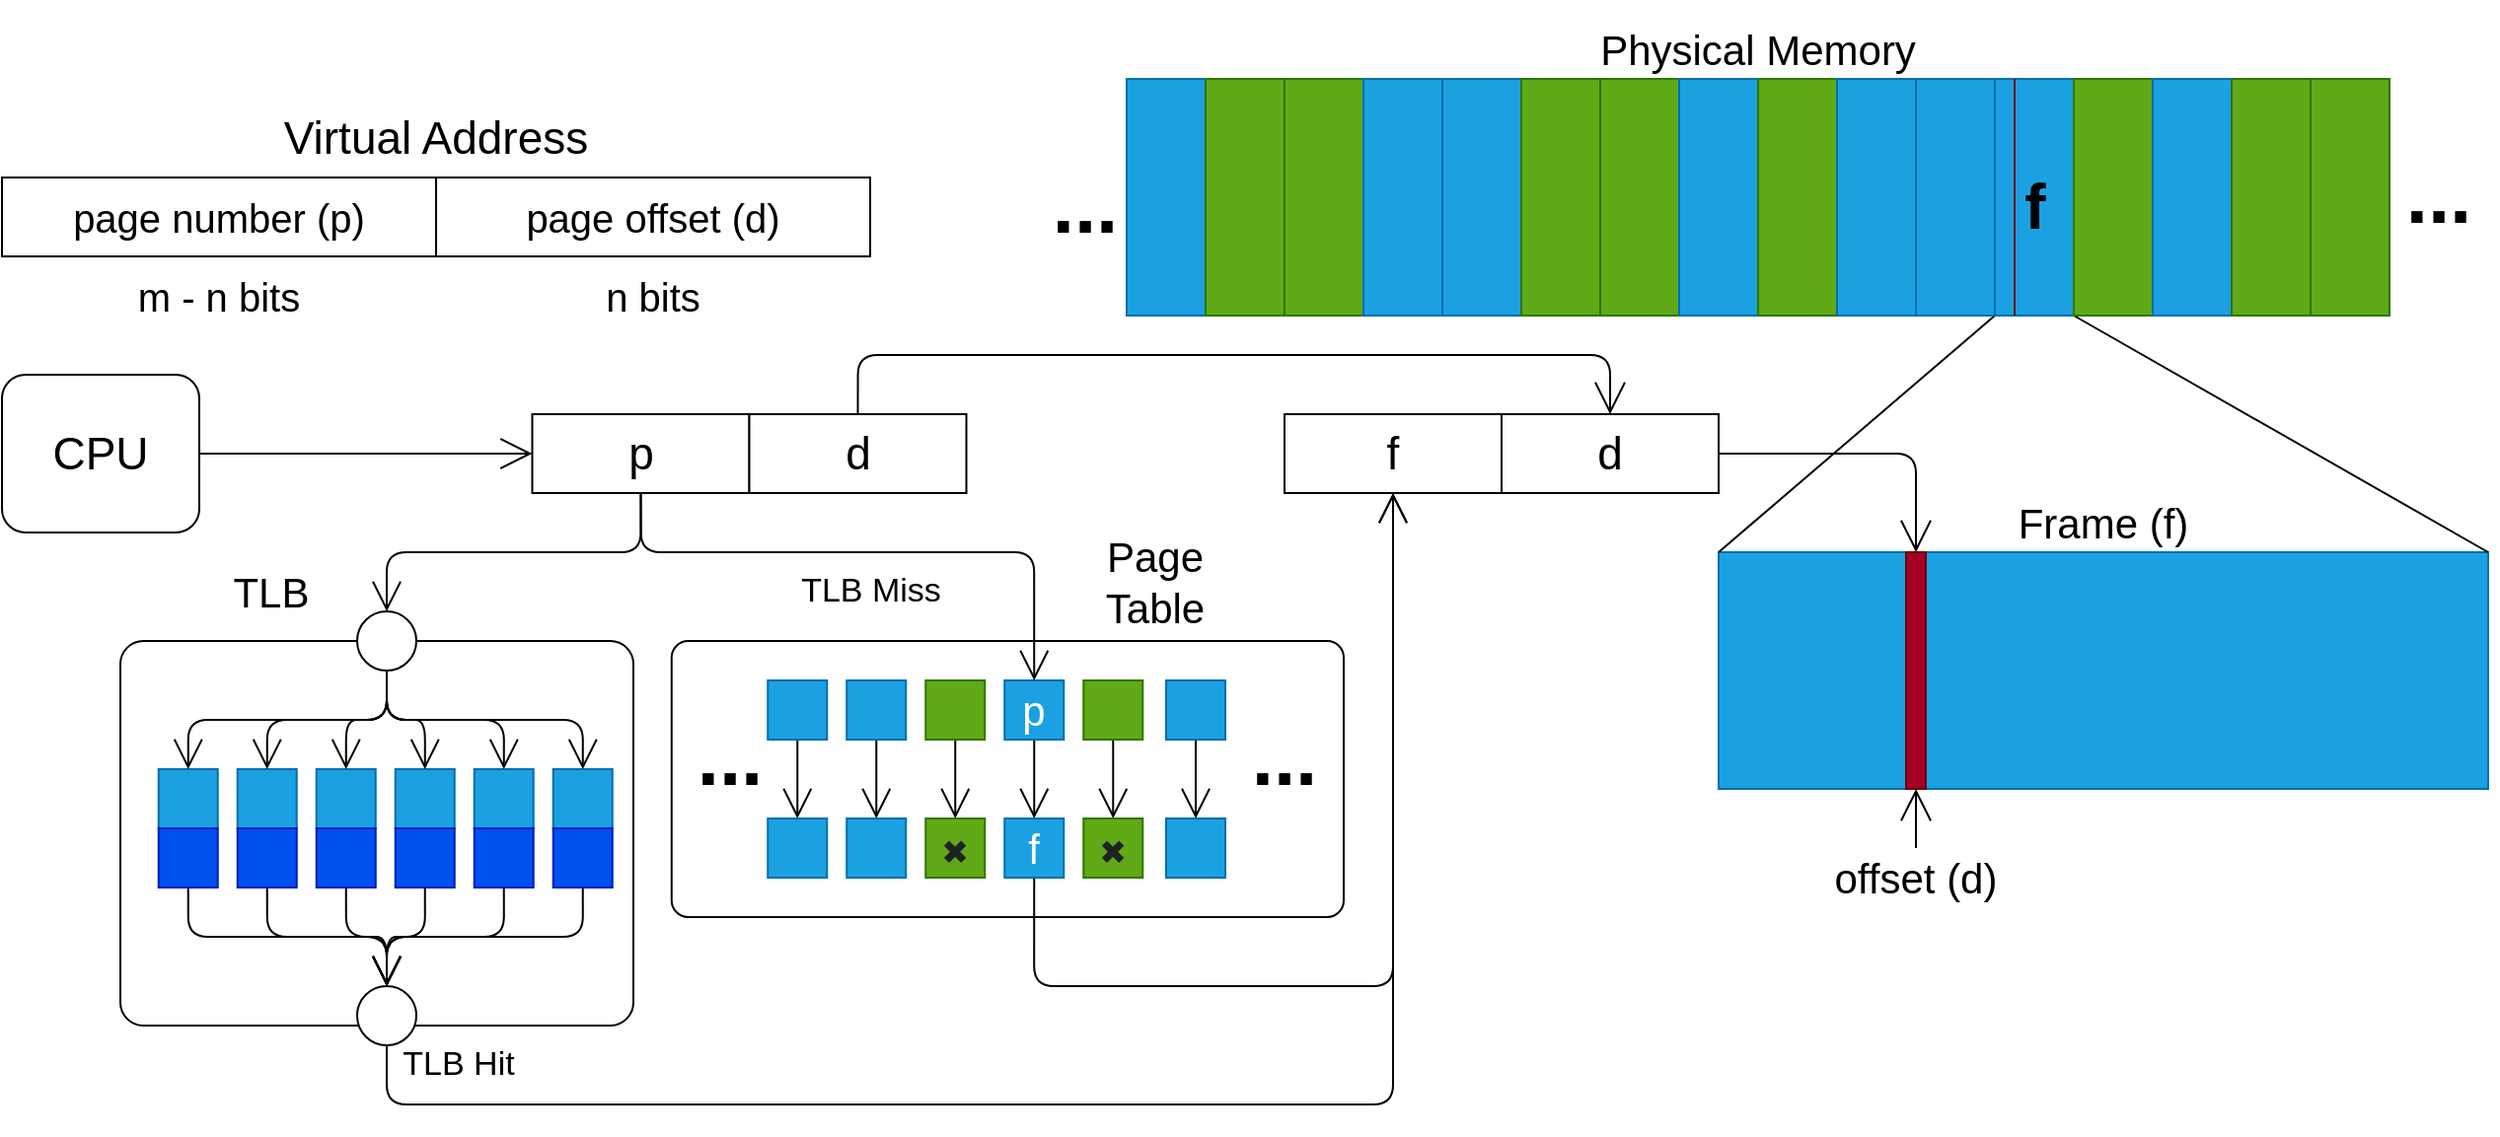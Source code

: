 <mxfile>
    <diagram id="RLcZciAgi86acb80jk_7" name="Page-1">
        <mxGraphModel dx="2033" dy="2450" grid="1" gridSize="10" guides="1" tooltips="1" connect="1" arrows="1" fold="1" page="1" pageScale="1" pageWidth="850" pageHeight="1100" math="0" shadow="0">
            <root>
                <mxCell id="0"/>
                <mxCell id="1" parent="0"/>
                <mxCell id="119" value="" style="rounded=1;whiteSpace=wrap;html=1;fontSize=40;verticalAlign=bottom;arcSize=6;" parent="1" vertex="1">
                    <mxGeometry x="70" y="335" width="260" height="195" as="geometry"/>
                </mxCell>
                <mxCell id="2" value="page number (p)" style="rounded=0;whiteSpace=wrap;html=1;fontSize=20;" parent="1" vertex="1">
                    <mxGeometry x="10" y="100" width="220" height="40" as="geometry"/>
                </mxCell>
                <mxCell id="3" value="page offset (d)" style="rounded=0;whiteSpace=wrap;html=1;fontSize=20;" parent="1" vertex="1">
                    <mxGeometry x="230" y="100" width="220" height="40" as="geometry"/>
                </mxCell>
                <mxCell id="4" value="m - n bits" style="text;html=1;strokeColor=none;fillColor=none;align=center;verticalAlign=middle;whiteSpace=wrap;rounded=0;fontSize=20;" parent="1" vertex="1">
                    <mxGeometry x="50" y="150" width="140" height="20" as="geometry"/>
                </mxCell>
                <mxCell id="5" value="n bits" style="text;html=1;strokeColor=none;fillColor=none;align=center;verticalAlign=middle;whiteSpace=wrap;rounded=0;fontSize=20;" parent="1" vertex="1">
                    <mxGeometry x="270" y="150" width="140" height="20" as="geometry"/>
                </mxCell>
                <mxCell id="6" value="Virtual Address" style="text;html=1;strokeColor=none;fillColor=none;align=center;verticalAlign=middle;whiteSpace=wrap;rounded=0;fontSize=23;" parent="1" vertex="1">
                    <mxGeometry x="10" y="70" width="440" height="20" as="geometry"/>
                </mxCell>
                <mxCell id="7" style="edgeStyle=orthogonalEdgeStyle;html=1;exitX=1;exitY=0.5;exitDx=0;exitDy=0;entryX=0;entryY=0.5;entryDx=0;entryDy=0;fontSize=23;endArrow=open;endFill=0;endSize=14;" parent="1" source="8" target="9" edge="1">
                    <mxGeometry relative="1" as="geometry"/>
                </mxCell>
                <mxCell id="8" value="CPU" style="rounded=1;whiteSpace=wrap;html=1;fontSize=23;" parent="1" vertex="1">
                    <mxGeometry x="10" y="200" width="100" height="80" as="geometry"/>
                </mxCell>
                <mxCell id="99" style="edgeStyle=orthogonalEdgeStyle;html=1;exitX=0.5;exitY=1;exitDx=0;exitDy=0;entryX=0.5;entryY=0;entryDx=0;entryDy=0;endArrow=open;endFill=0;endSize=13;" parent="1" source="9" target="105" edge="1">
                    <mxGeometry relative="1" as="geometry">
                        <mxPoint x="204.37" y="340" as="targetPoint"/>
                    </mxGeometry>
                </mxCell>
                <mxCell id="9" value="p" style="rounded=0;whiteSpace=wrap;html=1;fontSize=23;" parent="1" vertex="1">
                    <mxGeometry x="278.75" y="220" width="110" height="40" as="geometry"/>
                </mxCell>
                <mxCell id="10" style="edgeStyle=orthogonalEdgeStyle;html=1;exitX=0.5;exitY=0;exitDx=0;exitDy=0;entryX=0.5;entryY=0;entryDx=0;entryDy=0;fontSize=23;endArrow=open;endFill=0;endSize=14;" parent="1" source="11" target="13" edge="1">
                    <mxGeometry relative="1" as="geometry">
                        <Array as="points">
                            <mxPoint x="444" y="190"/>
                            <mxPoint x="825" y="190"/>
                        </Array>
                    </mxGeometry>
                </mxCell>
                <mxCell id="11" value="d" style="rounded=0;whiteSpace=wrap;html=1;fontSize=23;" parent="1" vertex="1">
                    <mxGeometry x="388.75" y="220" width="110" height="40" as="geometry"/>
                </mxCell>
                <mxCell id="12" style="edgeStyle=orthogonalEdgeStyle;html=1;exitX=1;exitY=0.5;exitDx=0;exitDy=0;fontSize=23;endArrow=open;endFill=0;endSize=14;entryX=0.5;entryY=0;entryDx=0;entryDy=0;" parent="1" source="13" target="45" edge="1">
                    <mxGeometry relative="1" as="geometry">
                        <mxPoint x="960" y="250.353" as="targetPoint"/>
                    </mxGeometry>
                </mxCell>
                <mxCell id="13" value="d" style="rounded=0;whiteSpace=wrap;html=1;fontSize=23;" parent="1" vertex="1">
                    <mxGeometry x="770" y="220" width="110" height="40" as="geometry"/>
                </mxCell>
                <mxCell id="14" value="f" style="rounded=0;whiteSpace=wrap;html=1;fontSize=23;" parent="1" vertex="1">
                    <mxGeometry x="660" y="220" width="110" height="40" as="geometry"/>
                </mxCell>
                <mxCell id="15" value="" style="rounded=1;whiteSpace=wrap;html=1;fontSize=40;verticalAlign=bottom;arcSize=6;" parent="1" vertex="1">
                    <mxGeometry x="349.38" y="335" width="340.62" height="140" as="geometry"/>
                </mxCell>
                <mxCell id="16" style="edgeStyle=none;html=1;exitX=0.5;exitY=1;exitDx=0;exitDy=0;entryX=0.5;entryY=0;entryDx=0;entryDy=0;fontSize=30;endArrow=open;endFill=0;endSize=13;" parent="1" source="17" target="18" edge="1">
                    <mxGeometry relative="1" as="geometry"/>
                </mxCell>
                <mxCell id="17" value="" style="rounded=0;whiteSpace=wrap;html=1;fontSize=21;verticalAlign=bottom;fillColor=#1ba1e2;strokeColor=#006EAF;fontColor=#ffffff;" parent="1" vertex="1">
                    <mxGeometry x="398.13" y="355" width="30" height="30" as="geometry"/>
                </mxCell>
                <mxCell id="18" value="" style="rounded=0;whiteSpace=wrap;html=1;fontSize=21;verticalAlign=bottom;fillColor=#1ba1e2;strokeColor=#006EAF;fontColor=#ffffff;" parent="1" vertex="1">
                    <mxGeometry x="398.13" y="425" width="30" height="30" as="geometry"/>
                </mxCell>
                <mxCell id="19" style="edgeStyle=none;html=1;exitX=0.5;exitY=1;exitDx=0;exitDy=0;entryX=0.5;entryY=0;entryDx=0;entryDy=0;fontSize=30;endArrow=open;endFill=0;endSize=13;" parent="1" source="20" target="21" edge="1">
                    <mxGeometry relative="1" as="geometry"/>
                </mxCell>
                <mxCell id="20" value="" style="rounded=0;whiteSpace=wrap;html=1;fontSize=21;verticalAlign=bottom;fillColor=#1ba1e2;strokeColor=#006EAF;fontColor=#ffffff;" parent="1" vertex="1">
                    <mxGeometry x="438.13" y="355" width="30" height="30" as="geometry"/>
                </mxCell>
                <mxCell id="21" value="" style="rounded=0;whiteSpace=wrap;html=1;fontSize=21;verticalAlign=bottom;fillColor=#1ba1e2;strokeColor=#006EAF;fontColor=#ffffff;" parent="1" vertex="1">
                    <mxGeometry x="438.13" y="425" width="30" height="30" as="geometry"/>
                </mxCell>
                <mxCell id="22" style="edgeStyle=none;html=1;exitX=0.5;exitY=1;exitDx=0;exitDy=0;entryX=0.5;entryY=0;entryDx=0;entryDy=0;fontSize=30;endArrow=open;endFill=0;endSize=13;" parent="1" source="23" target="24" edge="1">
                    <mxGeometry relative="1" as="geometry"/>
                </mxCell>
                <mxCell id="23" value="" style="rounded=0;whiteSpace=wrap;html=1;fontSize=21;verticalAlign=bottom;fillColor=#60a917;strokeColor=#2D7600;fontColor=#ffffff;" parent="1" vertex="1">
                    <mxGeometry x="478.13" y="355" width="30" height="30" as="geometry"/>
                </mxCell>
                <mxCell id="24" value="&lt;span style=&quot;color: rgb(32, 33, 34); font-family: sans-serif; font-size: 16.8px;&quot;&gt;✖&lt;/span&gt;" style="rounded=0;whiteSpace=wrap;html=1;fontSize=21;verticalAlign=bottom;fillColor=#60a917;strokeColor=#2D7600;fontColor=#ffffff;" parent="1" vertex="1">
                    <mxGeometry x="478.13" y="425" width="30" height="30" as="geometry"/>
                </mxCell>
                <mxCell id="25" style="edgeStyle=none;html=1;exitX=0.5;exitY=1;exitDx=0;exitDy=0;entryX=0.5;entryY=0;entryDx=0;entryDy=0;fontSize=30;endArrow=open;endFill=0;endSize=13;" parent="1" source="26" target="28" edge="1">
                    <mxGeometry relative="1" as="geometry"/>
                </mxCell>
                <mxCell id="26" value="p" style="rounded=0;whiteSpace=wrap;html=1;fontSize=21;verticalAlign=bottom;fillColor=#1ba1e2;strokeColor=#006EAF;fontColor=#ffffff;" parent="1" vertex="1">
                    <mxGeometry x="518.13" y="355" width="30" height="30" as="geometry"/>
                </mxCell>
                <mxCell id="121" style="edgeStyle=orthogonalEdgeStyle;html=1;exitX=0.5;exitY=1;exitDx=0;exitDy=0;entryX=0.5;entryY=1;entryDx=0;entryDy=0;labelBackgroundColor=none;fontSize=17;endArrow=open;endFill=0;endSize=13;" parent="1" source="28" target="14" edge="1">
                    <mxGeometry relative="1" as="geometry">
                        <Array as="points">
                            <mxPoint x="533" y="510"/>
                            <mxPoint x="715" y="510"/>
                        </Array>
                    </mxGeometry>
                </mxCell>
                <mxCell id="28" value="f" style="rounded=0;whiteSpace=wrap;html=1;fontSize=21;verticalAlign=bottom;fillColor=#1ba1e2;strokeColor=#006EAF;fontColor=#ffffff;" parent="1" vertex="1">
                    <mxGeometry x="518.13" y="425" width="30" height="30" as="geometry"/>
                </mxCell>
                <mxCell id="29" style="edgeStyle=none;html=1;exitX=0.5;exitY=1;exitDx=0;exitDy=0;entryX=0.5;entryY=0;entryDx=0;entryDy=0;fontSize=30;endArrow=open;endFill=0;endSize=13;" parent="1" source="30" edge="1">
                    <mxGeometry relative="1" as="geometry">
                        <mxPoint x="573.13" y="425" as="targetPoint"/>
                    </mxGeometry>
                </mxCell>
                <mxCell id="30" value="" style="rounded=0;whiteSpace=wrap;html=1;fontSize=21;verticalAlign=bottom;fillColor=#60a917;strokeColor=#2D7600;fontColor=#ffffff;" parent="1" vertex="1">
                    <mxGeometry x="558.13" y="355" width="30" height="30" as="geometry"/>
                </mxCell>
                <mxCell id="33" style="edgeStyle=none;html=1;exitX=0.5;exitY=1;exitDx=0;exitDy=0;entryX=0.5;entryY=0;entryDx=0;entryDy=0;fontSize=30;endArrow=open;endFill=0;endSize=13;" parent="1" source="34" target="35" edge="1">
                    <mxGeometry relative="1" as="geometry"/>
                </mxCell>
                <mxCell id="34" value="" style="rounded=0;whiteSpace=wrap;html=1;fontSize=21;verticalAlign=bottom;fillColor=#1ba1e2;strokeColor=#006EAF;fontColor=#ffffff;" parent="1" vertex="1">
                    <mxGeometry x="600.0" y="355" width="30" height="30" as="geometry"/>
                </mxCell>
                <mxCell id="35" value="" style="rounded=0;whiteSpace=wrap;html=1;fontSize=21;verticalAlign=bottom;fillColor=#1ba1e2;strokeColor=#006EAF;fontColor=#ffffff;" parent="1" vertex="1">
                    <mxGeometry x="600.0" y="425" width="30" height="30" as="geometry"/>
                </mxCell>
                <mxCell id="39" value="..." style="text;html=1;strokeColor=none;fillColor=none;align=center;verticalAlign=bottom;whiteSpace=wrap;rounded=0;fontSize=40;fontStyle=1" parent="1" vertex="1">
                    <mxGeometry x="630.0" y="390" width="60" height="30" as="geometry"/>
                </mxCell>
                <mxCell id="40" value="Page Table" style="text;html=1;strokeColor=none;fillColor=none;align=center;verticalAlign=middle;whiteSpace=wrap;rounded=0;fontSize=21;" parent="1" vertex="1">
                    <mxGeometry x="558.13" y="280" width="72.5" height="50" as="geometry"/>
                </mxCell>
                <mxCell id="41" value="&lt;span style=&quot;color: rgb(32, 33, 34); font-family: sans-serif; font-size: 16.8px;&quot;&gt;✖&lt;/span&gt;" style="rounded=0;whiteSpace=wrap;html=1;fontSize=21;verticalAlign=bottom;fillColor=#60a917;strokeColor=#2D7600;fontColor=#ffffff;" parent="1" vertex="1">
                    <mxGeometry x="558.13" y="425" width="30" height="30" as="geometry"/>
                </mxCell>
                <mxCell id="44" value="" style="rounded=0;whiteSpace=wrap;html=1;fontSize=23;fillColor=#1ba1e2;strokeColor=#006EAF;fontColor=#ffffff;" parent="1" vertex="1">
                    <mxGeometry x="880" y="290" width="390" height="120" as="geometry"/>
                </mxCell>
                <mxCell id="45" value="" style="rounded=0;whiteSpace=wrap;html=1;fontSize=23;fillColor=#a20025;strokeColor=#6F0000;fontColor=#ffffff;" parent="1" vertex="1">
                    <mxGeometry x="975" y="290" width="10" height="120" as="geometry"/>
                </mxCell>
                <mxCell id="46" value="" style="endArrow=none;html=1;fontSize=23;endSize=14;entryX=0;entryY=0;entryDx=0;entryDy=0;exitX=0;exitY=0;exitDx=0;exitDy=0;" parent="1" source="44" target="59" edge="1">
                    <mxGeometry width="50" height="50" relative="1" as="geometry">
                        <mxPoint x="990" y="260" as="sourcePoint"/>
                        <mxPoint x="1040" y="210" as="targetPoint"/>
                    </mxGeometry>
                </mxCell>
                <mxCell id="47" value="" style="endArrow=none;html=1;fontSize=23;endSize=14;entryX=0;entryY=1;entryDx=0;entryDy=0;exitX=1;exitY=0;exitDx=0;exitDy=0;" parent="1" source="44" target="59" edge="1">
                    <mxGeometry width="50" height="50" relative="1" as="geometry">
                        <mxPoint x="950" y="300" as="sourcePoint"/>
                        <mxPoint x="1030" y="180" as="targetPoint"/>
                    </mxGeometry>
                </mxCell>
                <mxCell id="48" value="" style="rounded=0;whiteSpace=wrap;html=1;fontSize=23;rotation=-90;fillColor=#1ba1e2;strokeColor=#006EAF;fontColor=#ffffff;" parent="1" vertex="1">
                    <mxGeometry x="540" y="90" width="120" height="40" as="geometry"/>
                </mxCell>
                <mxCell id="49" value="" style="rounded=0;whiteSpace=wrap;html=1;fontSize=23;rotation=-90;fillColor=#60a917;strokeColor=#2D7600;fontColor=#ffffff;" parent="1" vertex="1">
                    <mxGeometry x="580" y="90" width="120" height="40" as="geometry"/>
                </mxCell>
                <mxCell id="50" value="" style="rounded=0;whiteSpace=wrap;html=1;fontSize=23;rotation=-90;fillColor=#60a917;strokeColor=#2D7600;fontColor=#ffffff;" parent="1" vertex="1">
                    <mxGeometry x="620" y="90" width="120" height="40" as="geometry"/>
                </mxCell>
                <mxCell id="51" value="" style="rounded=0;whiteSpace=wrap;html=1;fontSize=23;rotation=-90;fillColor=#1ba1e2;strokeColor=#006EAF;fontColor=#ffffff;" parent="1" vertex="1">
                    <mxGeometry x="660" y="90" width="120" height="40" as="geometry"/>
                </mxCell>
                <mxCell id="52" value="" style="rounded=0;whiteSpace=wrap;html=1;fontSize=23;rotation=-90;fillColor=#1ba1e2;strokeColor=#006EAF;fontColor=#ffffff;" parent="1" vertex="1">
                    <mxGeometry x="700" y="90" width="120" height="40" as="geometry"/>
                </mxCell>
                <mxCell id="53" value="" style="rounded=0;whiteSpace=wrap;html=1;fontSize=23;rotation=-90;fillColor=#60a917;strokeColor=#2D7600;fontColor=#ffffff;" parent="1" vertex="1">
                    <mxGeometry x="740" y="90" width="120" height="40" as="geometry"/>
                </mxCell>
                <mxCell id="54" value="" style="rounded=0;whiteSpace=wrap;html=1;fontSize=23;rotation=-90;fillColor=#60a917;strokeColor=#2D7600;fontColor=#ffffff;" parent="1" vertex="1">
                    <mxGeometry x="780" y="90" width="120" height="40" as="geometry"/>
                </mxCell>
                <mxCell id="55" value="" style="rounded=0;whiteSpace=wrap;html=1;fontSize=23;rotation=-90;fillColor=#1ba1e2;strokeColor=#006EAF;fontColor=#ffffff;" parent="1" vertex="1">
                    <mxGeometry x="820" y="90" width="120" height="40" as="geometry"/>
                </mxCell>
                <mxCell id="56" value="" style="rounded=0;whiteSpace=wrap;html=1;fontSize=23;rotation=-90;fillColor=#60a917;strokeColor=#2D7600;fontColor=#ffffff;" parent="1" vertex="1">
                    <mxGeometry x="860" y="90" width="120" height="40" as="geometry"/>
                </mxCell>
                <mxCell id="57" value="" style="rounded=0;whiteSpace=wrap;html=1;fontSize=23;rotation=-90;fillColor=#1ba1e2;strokeColor=#006EAF;fontColor=#ffffff;" parent="1" vertex="1">
                    <mxGeometry x="900" y="90" width="120" height="40" as="geometry"/>
                </mxCell>
                <mxCell id="58" value="" style="rounded=0;whiteSpace=wrap;html=1;fontSize=23;rotation=-90;fillColor=#1ba1e2;strokeColor=#006EAF;fontColor=#ffffff;" parent="1" vertex="1">
                    <mxGeometry x="940" y="90" width="120" height="40" as="geometry"/>
                </mxCell>
                <mxCell id="59" value="" style="rounded=0;whiteSpace=wrap;html=1;fontSize=23;rotation=-90;fillColor=#1ba1e2;strokeColor=#006EAF;fontColor=#ffffff;" parent="1" vertex="1">
                    <mxGeometry x="980" y="90" width="120" height="40" as="geometry"/>
                </mxCell>
                <mxCell id="60" value="" style="rounded=0;whiteSpace=wrap;html=1;fontSize=23;rotation=-90;fillColor=#60a917;strokeColor=#2D7600;fontColor=#ffffff;" parent="1" vertex="1">
                    <mxGeometry x="1020" y="90" width="120" height="40" as="geometry"/>
                </mxCell>
                <mxCell id="61" value="" style="rounded=0;whiteSpace=wrap;html=1;fontSize=23;rotation=-90;fillColor=#1ba1e2;strokeColor=#006EAF;fontColor=#ffffff;" parent="1" vertex="1">
                    <mxGeometry x="1060" y="90" width="120" height="40" as="geometry"/>
                </mxCell>
                <mxCell id="62" value="" style="rounded=0;whiteSpace=wrap;html=1;fontSize=23;rotation=-90;fillColor=#60a917;strokeColor=#2D7600;fontColor=#ffffff;" parent="1" vertex="1">
                    <mxGeometry x="1100" y="90" width="120" height="40" as="geometry"/>
                </mxCell>
                <mxCell id="63" value="" style="rounded=0;whiteSpace=wrap;html=1;fontSize=23;rotation=-90;fillColor=#60a917;strokeColor=#2D7600;fontColor=#ffffff;" parent="1" vertex="1">
                    <mxGeometry x="1140" y="90" width="120" height="40" as="geometry"/>
                </mxCell>
                <mxCell id="64" value="" style="endArrow=none;html=1;fontSize=23;endSize=14;entryX=1;entryY=0.25;entryDx=0;entryDy=0;exitX=0;exitY=0.25;exitDx=0;exitDy=0;fillColor=#a20025;strokeColor=#6F0000;" parent="1" source="59" target="59" edge="1">
                    <mxGeometry width="50" height="50" relative="1" as="geometry">
                        <mxPoint x="950" y="300" as="sourcePoint"/>
                        <mxPoint x="1030" y="180" as="targetPoint"/>
                    </mxGeometry>
                </mxCell>
                <mxCell id="65" value="..." style="text;html=1;strokeColor=none;fillColor=none;align=center;verticalAlign=bottom;whiteSpace=wrap;rounded=0;fontSize=40;fontStyle=1" parent="1" vertex="1">
                    <mxGeometry x="528.75" y="110" width="60" height="30" as="geometry"/>
                </mxCell>
                <mxCell id="66" value="..." style="text;html=1;strokeColor=none;fillColor=none;align=center;verticalAlign=bottom;whiteSpace=wrap;rounded=0;fontSize=40;fontStyle=1" parent="1" vertex="1">
                    <mxGeometry x="1215" y="105" width="60" height="30" as="geometry"/>
                </mxCell>
                <mxCell id="67" value="..." style="text;html=1;strokeColor=none;fillColor=none;align=center;verticalAlign=bottom;whiteSpace=wrap;rounded=0;fontSize=40;fontStyle=1" parent="1" vertex="1">
                    <mxGeometry x="349.38" y="390" width="60" height="30" as="geometry"/>
                </mxCell>
                <mxCell id="68" value="f" style="text;html=1;strokeColor=none;fillColor=none;align=center;verticalAlign=middle;whiteSpace=wrap;rounded=0;fontSize=32;fontStyle=1" parent="1" vertex="1">
                    <mxGeometry x="1003.75" y="90" width="72.5" height="50" as="geometry"/>
                </mxCell>
                <mxCell id="69" value="Frame (f)" style="text;html=1;strokeColor=none;fillColor=none;align=center;verticalAlign=middle;whiteSpace=wrap;rounded=0;fontSize=21;" parent="1" vertex="1">
                    <mxGeometry x="1015" y="250" width="120" height="50" as="geometry"/>
                </mxCell>
                <mxCell id="70" value="Physical Memory" style="text;html=1;strokeColor=none;fillColor=none;align=center;verticalAlign=middle;whiteSpace=wrap;rounded=0;fontSize=21;" parent="1" vertex="1">
                    <mxGeometry x="580" y="10" width="640" height="50" as="geometry"/>
                </mxCell>
                <mxCell id="71" style="edgeStyle=orthogonalEdgeStyle;html=1;exitX=0.5;exitY=0;exitDx=0;exitDy=0;entryX=0.5;entryY=1;entryDx=0;entryDy=0;fontSize=23;endArrow=open;endFill=0;endSize=14;" parent="1" source="72" target="45" edge="1">
                    <mxGeometry relative="1" as="geometry"/>
                </mxCell>
                <mxCell id="72" value="offset (d)" style="text;html=1;strokeColor=none;fillColor=none;align=center;verticalAlign=middle;whiteSpace=wrap;rounded=0;fontSize=21;" parent="1" vertex="1">
                    <mxGeometry x="920" y="440" width="120" height="30" as="geometry"/>
                </mxCell>
                <mxCell id="74" value="" style="rounded=0;whiteSpace=wrap;html=1;fontSize=21;verticalAlign=bottom;fillColor=#1ba1e2;strokeColor=#006EAF;fontColor=#ffffff;" parent="1" vertex="1">
                    <mxGeometry x="89.37" y="400" width="30" height="30" as="geometry"/>
                </mxCell>
                <mxCell id="113" style="edgeStyle=orthogonalEdgeStyle;html=1;exitX=0.5;exitY=1;exitDx=0;exitDy=0;entryX=0.5;entryY=0;entryDx=0;entryDy=0;endArrow=open;endFill=0;endSize=13;" parent="1" source="75" target="112" edge="1">
                    <mxGeometry relative="1" as="geometry"/>
                </mxCell>
                <mxCell id="75" value="" style="rounded=0;whiteSpace=wrap;html=1;fontSize=21;verticalAlign=bottom;fillColor=#0050ef;strokeColor=#001DBC;fontColor=#ffffff;" parent="1" vertex="1">
                    <mxGeometry x="89.37" y="430" width="30" height="30" as="geometry"/>
                </mxCell>
                <mxCell id="77" value="" style="rounded=0;whiteSpace=wrap;html=1;fontSize=21;verticalAlign=bottom;fillColor=#1ba1e2;strokeColor=#006EAF;fontColor=#ffffff;" parent="1" vertex="1">
                    <mxGeometry x="129.37" y="400" width="30" height="30" as="geometry"/>
                </mxCell>
                <mxCell id="114" style="edgeStyle=orthogonalEdgeStyle;html=1;exitX=0.5;exitY=1;exitDx=0;exitDy=0;entryX=0.5;entryY=0;entryDx=0;entryDy=0;endArrow=open;endFill=0;endSize=13;" parent="1" source="78" target="112" edge="1">
                    <mxGeometry relative="1" as="geometry"/>
                </mxCell>
                <mxCell id="78" value="" style="rounded=0;whiteSpace=wrap;html=1;fontSize=21;verticalAlign=bottom;fillColor=#0050ef;strokeColor=#001DBC;fontColor=#ffffff;" parent="1" vertex="1">
                    <mxGeometry x="129.37" y="430" width="30" height="30" as="geometry"/>
                </mxCell>
                <mxCell id="80" value="" style="rounded=0;whiteSpace=wrap;html=1;fontSize=21;verticalAlign=bottom;fillColor=#1ba1e2;strokeColor=#006EAF;fontColor=#ffffff;" parent="1" vertex="1">
                    <mxGeometry x="169.37" y="400" width="30" height="30" as="geometry"/>
                </mxCell>
                <mxCell id="115" style="edgeStyle=orthogonalEdgeStyle;html=1;exitX=0.5;exitY=1;exitDx=0;exitDy=0;entryX=0.5;entryY=0;entryDx=0;entryDy=0;endArrow=open;endFill=0;endSize=13;" parent="1" source="81" target="112" edge="1">
                    <mxGeometry relative="1" as="geometry"/>
                </mxCell>
                <mxCell id="81" value="" style="rounded=0;whiteSpace=wrap;html=1;fontSize=21;verticalAlign=bottom;fillColor=#0050ef;strokeColor=#001DBC;fontColor=#ffffff;" parent="1" vertex="1">
                    <mxGeometry x="169.37" y="430" width="30" height="30" as="geometry"/>
                </mxCell>
                <mxCell id="83" value="" style="rounded=0;whiteSpace=wrap;html=1;fontSize=21;verticalAlign=bottom;fillColor=#1ba1e2;strokeColor=#006EAF;fontColor=#ffffff;" parent="1" vertex="1">
                    <mxGeometry x="209.37" y="400" width="30" height="30" as="geometry"/>
                </mxCell>
                <mxCell id="116" style="edgeStyle=orthogonalEdgeStyle;html=1;exitX=0.5;exitY=1;exitDx=0;exitDy=0;entryX=0.5;entryY=0;entryDx=0;entryDy=0;endArrow=open;endFill=0;endSize=13;" parent="1" source="84" target="112" edge="1">
                    <mxGeometry relative="1" as="geometry"/>
                </mxCell>
                <mxCell id="84" value="" style="rounded=0;whiteSpace=wrap;html=1;fontSize=21;verticalAlign=bottom;fillColor=#0050ef;strokeColor=#001DBC;fontColor=#ffffff;" parent="1" vertex="1">
                    <mxGeometry x="209.37" y="430" width="30" height="30" as="geometry"/>
                </mxCell>
                <mxCell id="86" value="" style="rounded=0;whiteSpace=wrap;html=1;fontSize=21;verticalAlign=bottom;fillColor=#1ba1e2;strokeColor=#006EAF;fontColor=#ffffff;" parent="1" vertex="1">
                    <mxGeometry x="249.37" y="400" width="30" height="30" as="geometry"/>
                </mxCell>
                <mxCell id="88" value="" style="rounded=0;whiteSpace=wrap;html=1;fontSize=21;verticalAlign=bottom;fillColor=#1ba1e2;strokeColor=#006EAF;fontColor=#ffffff;" parent="1" vertex="1">
                    <mxGeometry x="289.37" y="400" width="30" height="30" as="geometry"/>
                </mxCell>
                <mxCell id="117" style="edgeStyle=orthogonalEdgeStyle;html=1;exitX=0.5;exitY=1;exitDx=0;exitDy=0;entryX=0.5;entryY=0;entryDx=0;entryDy=0;endArrow=open;endFill=0;endSize=13;" parent="1" source="95" target="112" edge="1">
                    <mxGeometry relative="1" as="geometry"/>
                </mxCell>
                <mxCell id="95" value="" style="rounded=0;whiteSpace=wrap;html=1;fontSize=21;verticalAlign=bottom;fillColor=#0050ef;strokeColor=#001DBC;fontColor=#ffffff;" parent="1" vertex="1">
                    <mxGeometry x="249.37" y="430" width="30" height="30" as="geometry"/>
                </mxCell>
                <mxCell id="118" style="edgeStyle=orthogonalEdgeStyle;html=1;exitX=0.5;exitY=1;exitDx=0;exitDy=0;entryX=0.5;entryY=0;entryDx=0;entryDy=0;endArrow=open;endFill=0;endSize=13;" parent="1" source="96" target="112" edge="1">
                    <mxGeometry relative="1" as="geometry"/>
                </mxCell>
                <mxCell id="96" value="" style="rounded=0;whiteSpace=wrap;html=1;fontSize=21;verticalAlign=bottom;fillColor=#0050ef;strokeColor=#001DBC;fontColor=#ffffff;" parent="1" vertex="1">
                    <mxGeometry x="289.37" y="430" width="30" height="30" as="geometry"/>
                </mxCell>
                <mxCell id="101" value="TLB" style="text;html=1;strokeColor=none;fillColor=none;align=center;verticalAlign=middle;whiteSpace=wrap;rounded=0;fontSize=21;" parent="1" vertex="1">
                    <mxGeometry x="110" y="285" width="72.5" height="50" as="geometry"/>
                </mxCell>
                <mxCell id="102" value="TLB Miss" style="edgeStyle=orthogonalEdgeStyle;html=1;exitX=0.5;exitY=1;exitDx=0;exitDy=0;entryX=0.5;entryY=0;entryDx=0;entryDy=0;endArrow=open;endFill=0;endSize=13;fontSize=17;labelBackgroundColor=none;" parent="1" source="9" target="26" edge="1">
                    <mxGeometry x="-0.006" y="-20" relative="1" as="geometry">
                        <Array as="points">
                            <mxPoint x="334" y="290"/>
                            <mxPoint x="533" y="290"/>
                        </Array>
                        <mxPoint as="offset"/>
                    </mxGeometry>
                </mxCell>
                <mxCell id="106" style="edgeStyle=orthogonalEdgeStyle;html=1;exitX=0.5;exitY=1;exitDx=0;exitDy=0;entryX=0.5;entryY=0;entryDx=0;entryDy=0;endArrow=open;endFill=0;endSize=13;" parent="1" source="105" target="74" edge="1">
                    <mxGeometry relative="1" as="geometry"/>
                </mxCell>
                <mxCell id="107" style="edgeStyle=orthogonalEdgeStyle;html=1;exitX=0.5;exitY=1;exitDx=0;exitDy=0;entryX=0.5;entryY=0;entryDx=0;entryDy=0;endArrow=open;endFill=0;endSize=13;" parent="1" source="105" target="77" edge="1">
                    <mxGeometry relative="1" as="geometry"/>
                </mxCell>
                <mxCell id="108" style="edgeStyle=orthogonalEdgeStyle;html=1;exitX=0.5;exitY=1;exitDx=0;exitDy=0;entryX=0.5;entryY=0;entryDx=0;entryDy=0;endArrow=open;endFill=0;endSize=13;" parent="1" source="105" target="80" edge="1">
                    <mxGeometry relative="1" as="geometry"/>
                </mxCell>
                <mxCell id="109" style="edgeStyle=orthogonalEdgeStyle;html=1;exitX=0.5;exitY=1;exitDx=0;exitDy=0;entryX=0.5;entryY=0;entryDx=0;entryDy=0;endArrow=open;endFill=0;endSize=13;" parent="1" source="105" target="83" edge="1">
                    <mxGeometry relative="1" as="geometry"/>
                </mxCell>
                <mxCell id="110" style="edgeStyle=orthogonalEdgeStyle;html=1;exitX=0.5;exitY=1;exitDx=0;exitDy=0;entryX=0.5;entryY=0;entryDx=0;entryDy=0;endArrow=open;endFill=0;endSize=13;" parent="1" source="105" target="86" edge="1">
                    <mxGeometry relative="1" as="geometry"/>
                </mxCell>
                <mxCell id="111" style="edgeStyle=orthogonalEdgeStyle;html=1;exitX=0.5;exitY=1;exitDx=0;exitDy=0;entryX=0.5;entryY=0;entryDx=0;entryDy=0;endArrow=open;endFill=0;endSize=13;" parent="1" source="105" target="88" edge="1">
                    <mxGeometry relative="1" as="geometry"/>
                </mxCell>
                <mxCell id="105" value="" style="ellipse;whiteSpace=wrap;html=1;aspect=fixed;" parent="1" vertex="1">
                    <mxGeometry x="190" y="320" width="30" height="30" as="geometry"/>
                </mxCell>
                <mxCell id="120" value="TLB Hit" style="edgeStyle=orthogonalEdgeStyle;html=1;exitX=0.5;exitY=1;exitDx=0;exitDy=0;entryX=0.5;entryY=1;entryDx=0;entryDy=0;labelBackgroundColor=none;fontSize=17;endArrow=open;endFill=0;endSize=13;" parent="1" source="112" target="14" edge="1">
                    <mxGeometry x="-0.845" y="20" relative="1" as="geometry">
                        <Array as="points">
                            <mxPoint x="205" y="570"/>
                            <mxPoint x="715" y="570"/>
                        </Array>
                        <mxPoint as="offset"/>
                    </mxGeometry>
                </mxCell>
                <mxCell id="112" value="" style="ellipse;whiteSpace=wrap;html=1;aspect=fixed;" parent="1" vertex="1">
                    <mxGeometry x="190" y="510" width="30" height="30" as="geometry"/>
                </mxCell>
            </root>
        </mxGraphModel>
    </diagram>
</mxfile>